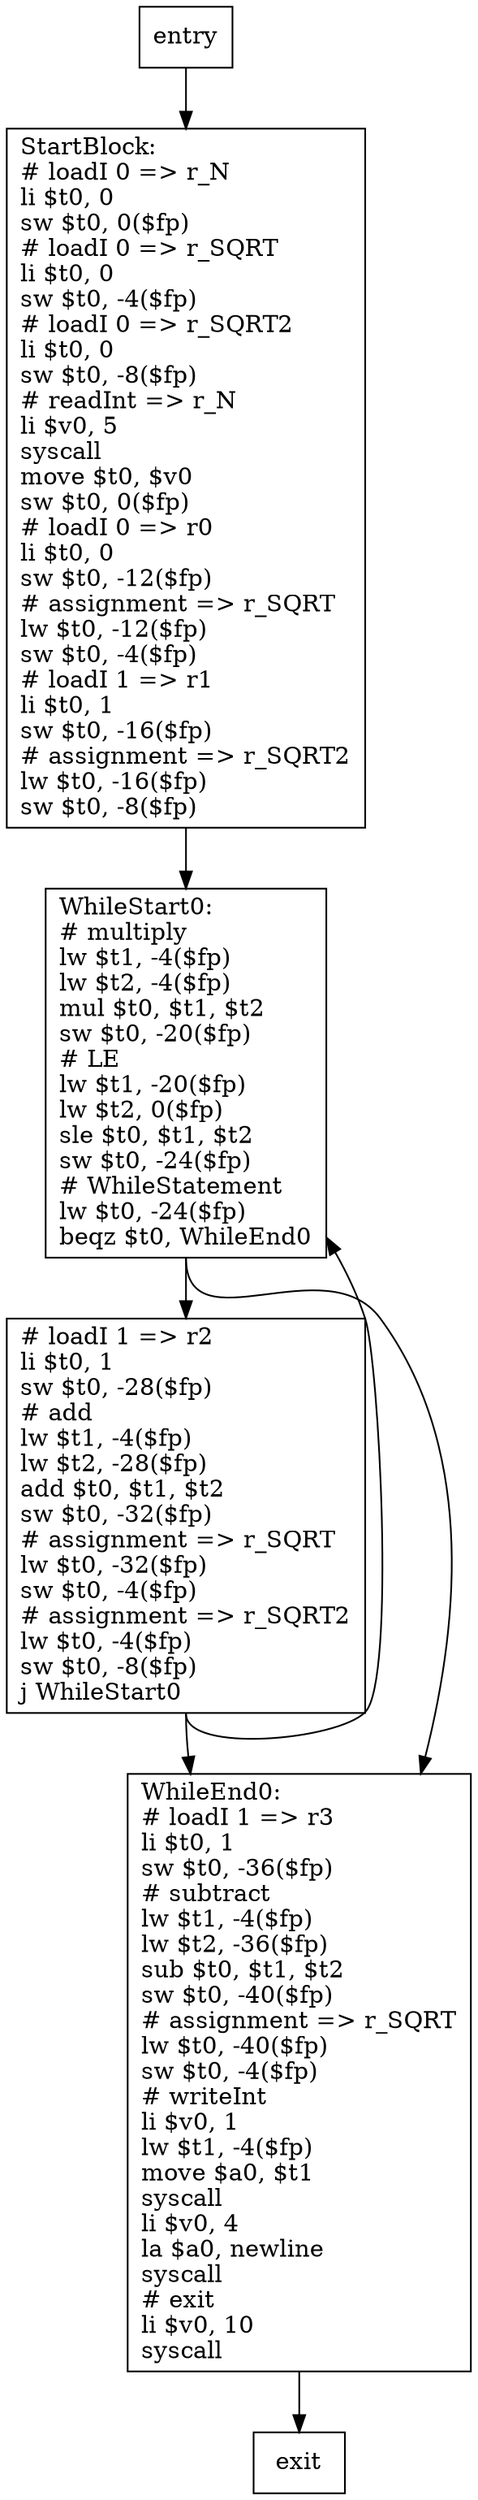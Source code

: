 digraph G {
    edge[tailport=s];
    node[shape=box,style=filled,fillcolor="white"];
    0[label="StartBlock:\l# loadI 0 => r_N\lli $t0, 0\lsw $t0, 0($fp)\l# loadI 0 => r_SQRT\lli $t0, 0\lsw $t0, -4($fp)\l# loadI 0 => r_SQRT2\lli $t0, 0\lsw $t0, -8($fp)\l# readInt => r_N\lli $v0, 5\lsyscall\lmove $t0, $v0\lsw $t0, 0($fp)\l# loadI 0 => r0\lli $t0, 0\lsw $t0, -12($fp)\l# assignment => r_SQRT\llw $t0, -12($fp)\lsw $t0, -4($fp)\l# loadI 1 => r1\lli $t0, 1\lsw $t0, -16($fp)\l# assignment => r_SQRT2\llw $t0, -16($fp)\lsw $t0, -8($fp)\l",shape=box];
    1[label="WhileStart0:\l# multiply\llw $t1, -4($fp)\llw $t2, -4($fp)\lmul $t0, $t1, $t2\lsw $t0, -20($fp)\l# LE\llw $t1, -20($fp)\llw $t2, 0($fp)\lsle $t0, $t1, $t2\lsw $t0, -24($fp)\l# WhileStatement\llw $t0, -24($fp)\lbeqz $t0, WhileEnd0\l",shape=box];
    2[label="# loadI 1 => r2\lli $t0, 1\lsw $t0, -28($fp)\l# add\llw $t1, -4($fp)\llw $t2, -28($fp)\ladd $t0, $t1, $t2\lsw $t0, -32($fp)\l# assignment => r_SQRT\llw $t0, -32($fp)\lsw $t0, -4($fp)\l# assignment => r_SQRT2\llw $t0, -4($fp)\lsw $t0, -8($fp)\lj WhileStart0\l",shape=box];
    3[label="WhileEnd0:\l# loadI 1 => r3\lli $t0, 1\lsw $t0, -36($fp)\l# subtract\llw $t1, -4($fp)\llw $t2, -36($fp)\lsub $t0, $t1, $t2\lsw $t0, -40($fp)\l# assignment => r_SQRT\llw $t0, -40($fp)\lsw $t0, -4($fp)\l# writeInt\lli $v0, 1\llw $t1, -4($fp)\lmove $a0, $t1\lsyscall\lli $v0, 4\lla $a0, newline\lsyscall\l# exit\lli $v0, 10\lsyscall\l",shape=box];

    entry -> 0;
    3 -> exit;
    0 -> 1;
    1 -> 2;
    1 -> 3;
    2 -> 3;
    2 -> 1;
}
